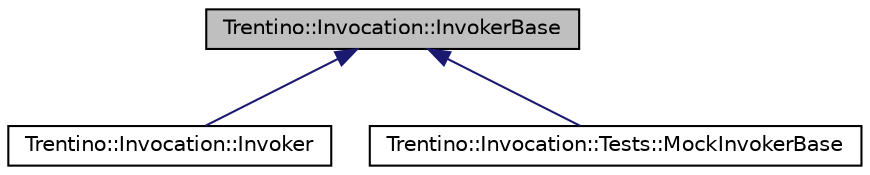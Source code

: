 digraph G
{
  edge [fontname="Helvetica",fontsize="10",labelfontname="Helvetica",labelfontsize="10"];
  node [fontname="Helvetica",fontsize="10",shape=record];
  Node1 [label="Trentino::Invocation::InvokerBase",height=0.2,width=0.4,color="black", fillcolor="grey75", style="filled" fontcolor="black"];
  Node1 -> Node2 [dir="back",color="midnightblue",fontsize="10",style="solid",fontname="Helvetica"];
  Node2 [label="Trentino::Invocation::Invoker",height=0.2,width=0.4,color="black", fillcolor="white", style="filled",URL="$class_trentino_1_1_invocation_1_1_invoker.html",tooltip="Class to invoke a method with specified invocationData and invocationContext."];
  Node1 -> Node3 [dir="back",color="midnightblue",fontsize="10",style="solid",fontname="Helvetica"];
  Node3 [label="Trentino::Invocation::Tests::MockInvokerBase",height=0.2,width=0.4,color="black", fillcolor="white", style="filled",URL="$class_trentino_1_1_invocation_1_1_tests_1_1_mock_invoker_base.html"];
}
